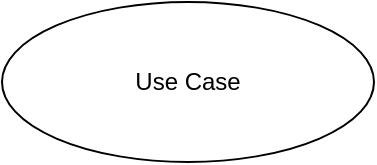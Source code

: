 <mxfile version="21.2.9" type="github">
  <diagram name="Página-1" id="hKI_HBp8tSO3AUWcjI5x">
    <mxGraphModel dx="989" dy="521" grid="1" gridSize="10" guides="1" tooltips="1" connect="1" arrows="1" fold="1" page="1" pageScale="1" pageWidth="827" pageHeight="1169" math="0" shadow="0">
      <root>
        <mxCell id="0" />
        <mxCell id="1" parent="0" />
        <mxCell id="Quzqd0nTJODC7sJrIBSB-2" value="Use Case" style="ellipse;whiteSpace=wrap;html=1;" vertex="1" parent="1">
          <mxGeometry x="330" y="110" width="186" height="80" as="geometry" />
        </mxCell>
      </root>
    </mxGraphModel>
  </diagram>
</mxfile>
